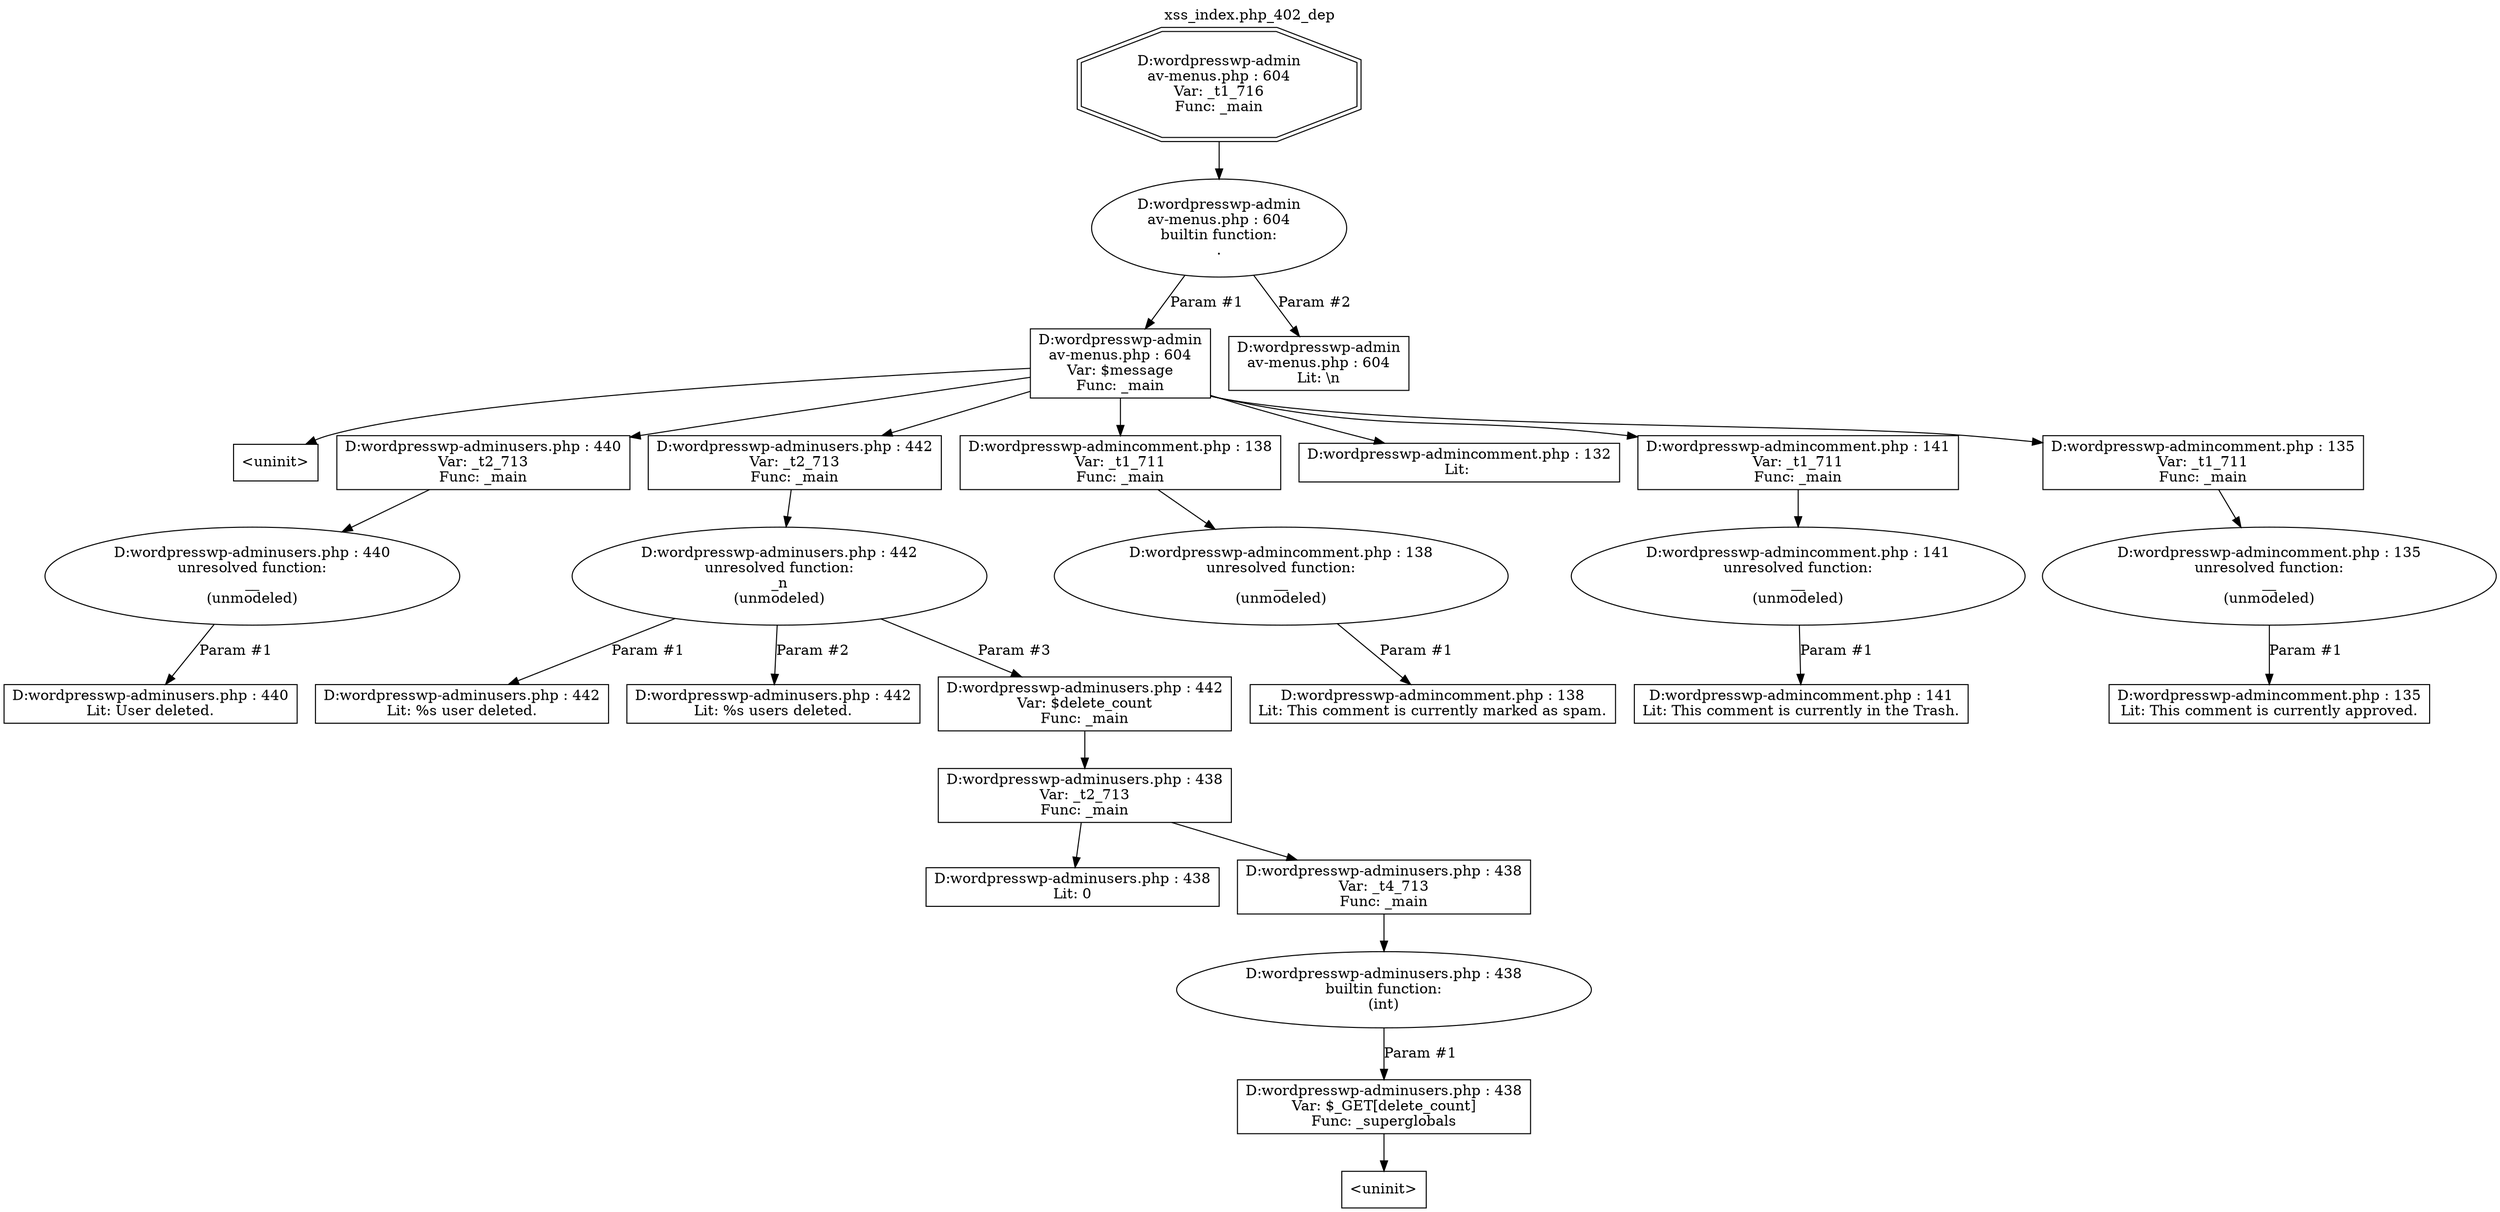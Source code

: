 digraph cfg {
  label="xss_index.php_402_dep";
  labelloc=t;
  n1 [shape=doubleoctagon, label="D:\wordpress\wp-admin\nav-menus.php : 604\nVar: _t1_716\nFunc: _main\n"];
  n2 [shape=ellipse, label="D:\wordpress\wp-admin\nav-menus.php : 604\nbuiltin function:\n.\n"];
  n3 [shape=box, label="D:\wordpress\wp-admin\nav-menus.php : 604\nVar: $message\nFunc: _main\n"];
  n4 [shape=box, label="<uninit>"];
  n5 [shape=box, label="D:\wordpress\wp-admin\users.php : 440\nVar: _t2_713\nFunc: _main\n"];
  n6 [shape=ellipse, label="D:\wordpress\wp-admin\users.php : 440\nunresolved function:\n__\n(unmodeled)\n"];
  n7 [shape=box, label="D:\wordpress\wp-admin\users.php : 440\nLit: User deleted.\n"];
  n8 [shape=box, label="D:\wordpress\wp-admin\users.php : 442\nVar: _t2_713\nFunc: _main\n"];
  n9 [shape=ellipse, label="D:\wordpress\wp-admin\users.php : 442\nunresolved function:\n_n\n(unmodeled)\n"];
  n10 [shape=box, label="D:\wordpress\wp-admin\users.php : 442\nLit: %s user deleted.\n"];
  n11 [shape=box, label="D:\wordpress\wp-admin\users.php : 442\nLit: %s users deleted.\n"];
  n12 [shape=box, label="D:\wordpress\wp-admin\users.php : 442\nVar: $delete_count\nFunc: _main\n"];
  n13 [shape=box, label="D:\wordpress\wp-admin\users.php : 438\nVar: _t2_713\nFunc: _main\n"];
  n14 [shape=box, label="D:\wordpress\wp-admin\users.php : 438\nLit: 0\n"];
  n15 [shape=box, label="D:\wordpress\wp-admin\users.php : 438\nVar: _t4_713\nFunc: _main\n"];
  n16 [shape=ellipse, label="D:\wordpress\wp-admin\users.php : 438\nbuiltin function:\n(int)\n"];
  n17 [shape=box, label="D:\wordpress\wp-admin\users.php : 438\nVar: $_GET[delete_count]\nFunc: _superglobals\n"];
  n18 [shape=box, label="<uninit>"];
  n19 [shape=box, label="D:\wordpress\wp-admin\comment.php : 138\nVar: _t1_711\nFunc: _main\n"];
  n20 [shape=ellipse, label="D:\wordpress\wp-admin\comment.php : 138\nunresolved function:\n__\n(unmodeled)\n"];
  n21 [shape=box, label="D:\wordpress\wp-admin\comment.php : 138\nLit: This comment is currently marked as spam.\n"];
  n22 [shape=box, label="D:\wordpress\wp-admin\comment.php : 132\nLit: \n"];
  n23 [shape=box, label="D:\wordpress\wp-admin\comment.php : 141\nVar: _t1_711\nFunc: _main\n"];
  n24 [shape=ellipse, label="D:\wordpress\wp-admin\comment.php : 141\nunresolved function:\n__\n(unmodeled)\n"];
  n25 [shape=box, label="D:\wordpress\wp-admin\comment.php : 141\nLit: This comment is currently in the Trash.\n"];
  n26 [shape=box, label="D:\wordpress\wp-admin\comment.php : 135\nVar: _t1_711\nFunc: _main\n"];
  n27 [shape=ellipse, label="D:\wordpress\wp-admin\comment.php : 135\nunresolved function:\n__\n(unmodeled)\n"];
  n28 [shape=box, label="D:\wordpress\wp-admin\comment.php : 135\nLit: This comment is currently approved.\n"];
  n29 [shape=box, label="D:\wordpress\wp-admin\nav-menus.php : 604\nLit: \\n\n"];
  n1 -> n2;
  n3 -> n4;
  n3 -> n5;
  n3 -> n8;
  n3 -> n19;
  n3 -> n22;
  n3 -> n23;
  n3 -> n26;
  n5 -> n6;
  n6 -> n7[label="Param #1"];
  n8 -> n9;
  n9 -> n10[label="Param #1"];
  n9 -> n11[label="Param #2"];
  n9 -> n12[label="Param #3"];
  n13 -> n14;
  n13 -> n15;
  n15 -> n16;
  n17 -> n18;
  n16 -> n17[label="Param #1"];
  n12 -> n13;
  n19 -> n20;
  n20 -> n21[label="Param #1"];
  n23 -> n24;
  n24 -> n25[label="Param #1"];
  n26 -> n27;
  n27 -> n28[label="Param #1"];
  n2 -> n3[label="Param #1"];
  n2 -> n29[label="Param #2"];
}
